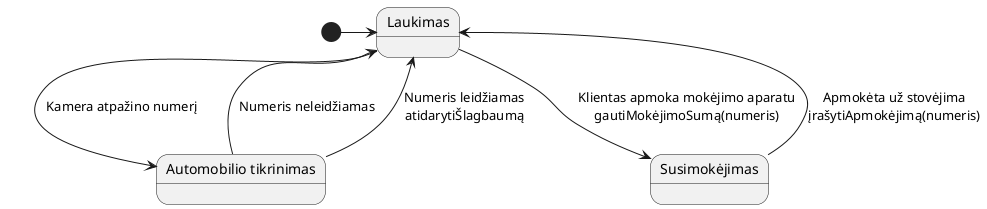 @startuml

state "Automobilio tikrinimas" as automobilioTikrinimas

[*] -> Laukimas
Laukimas --> Susimokėjimas : Klientas apmoka mokėjimo aparatu\ngautiMokėjimoSumą(numeris)
Susimokėjimas --> Laukimas : Apmokėta už stovėjima\nįrašytiApmokėjimą(numeris)
Laukimas --> automobilioTikrinimas : Kamera atpažino numerį
automobilioTikrinimas --> Laukimas : Numeris neleidžiamas
automobilioTikrinimas --> Laukimas : Numeris leidžiamas\natidarytiŠlagbaumą 

@enduml